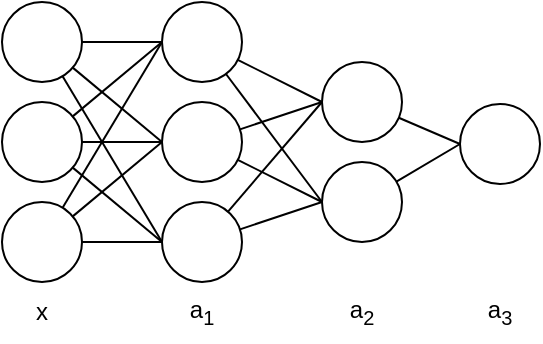 <mxfile version="18.0.2" type="device"><diagram id="9fiFgmO__VTTDNhvQMT8" name="Page-1"><mxGraphModel dx="1422" dy="719" grid="1" gridSize="10" guides="1" tooltips="1" connect="1" arrows="1" fold="1" page="1" pageScale="1" pageWidth="827" pageHeight="1169" math="0" shadow="0"><root><mxCell id="0"/><mxCell id="1" parent="0"/><mxCell id="1JTzssq4bl3NfbaDkfXz-31" style="edgeStyle=orthogonalEdgeStyle;curved=1;orthogonalLoop=1;jettySize=auto;html=1;endArrow=none;endFill=0;" edge="1" parent="1" source="1JTzssq4bl3NfbaDkfXz-19" target="1JTzssq4bl3NfbaDkfXz-23"><mxGeometry relative="1" as="geometry"/></mxCell><mxCell id="1JTzssq4bl3NfbaDkfXz-37" style="edgeStyle=none;rounded=0;orthogonalLoop=1;jettySize=auto;html=1;entryX=0;entryY=0.5;entryDx=0;entryDy=0;endArrow=none;endFill=0;" edge="1" parent="1" source="1JTzssq4bl3NfbaDkfXz-19" target="1JTzssq4bl3NfbaDkfXz-24"><mxGeometry relative="1" as="geometry"/></mxCell><mxCell id="1JTzssq4bl3NfbaDkfXz-38" style="edgeStyle=none;rounded=0;orthogonalLoop=1;jettySize=auto;html=1;entryX=0;entryY=0.5;entryDx=0;entryDy=0;endArrow=none;endFill=0;" edge="1" parent="1" source="1JTzssq4bl3NfbaDkfXz-19" target="1JTzssq4bl3NfbaDkfXz-25"><mxGeometry relative="1" as="geometry"/></mxCell><mxCell id="1JTzssq4bl3NfbaDkfXz-19" value="" style="ellipse;whiteSpace=wrap;html=1;aspect=fixed;fillColor=default;" vertex="1" parent="1"><mxGeometry x="330" y="160" width="40" height="40" as="geometry"/></mxCell><mxCell id="1JTzssq4bl3NfbaDkfXz-32" style="orthogonalLoop=1;jettySize=auto;html=1;entryX=0;entryY=0.5;entryDx=0;entryDy=0;endArrow=none;endFill=0;rounded=0;" edge="1" parent="1" source="1JTzssq4bl3NfbaDkfXz-20" target="1JTzssq4bl3NfbaDkfXz-23"><mxGeometry relative="1" as="geometry"/></mxCell><mxCell id="1JTzssq4bl3NfbaDkfXz-33" style="edgeStyle=none;rounded=0;orthogonalLoop=1;jettySize=auto;html=1;entryX=0;entryY=0.5;entryDx=0;entryDy=0;endArrow=none;endFill=0;" edge="1" parent="1" source="1JTzssq4bl3NfbaDkfXz-20" target="1JTzssq4bl3NfbaDkfXz-24"><mxGeometry relative="1" as="geometry"/></mxCell><mxCell id="1JTzssq4bl3NfbaDkfXz-34" style="edgeStyle=none;rounded=0;orthogonalLoop=1;jettySize=auto;html=1;entryX=0;entryY=0.5;entryDx=0;entryDy=0;endArrow=none;endFill=0;" edge="1" parent="1" source="1JTzssq4bl3NfbaDkfXz-20" target="1JTzssq4bl3NfbaDkfXz-25"><mxGeometry relative="1" as="geometry"/></mxCell><mxCell id="1JTzssq4bl3NfbaDkfXz-20" value="" style="ellipse;whiteSpace=wrap;html=1;aspect=fixed;fillColor=default;" vertex="1" parent="1"><mxGeometry x="330" y="210" width="40" height="40" as="geometry"/></mxCell><mxCell id="1JTzssq4bl3NfbaDkfXz-35" style="edgeStyle=none;rounded=0;orthogonalLoop=1;jettySize=auto;html=1;entryX=0;entryY=0.5;entryDx=0;entryDy=0;endArrow=none;endFill=0;" edge="1" parent="1" source="1JTzssq4bl3NfbaDkfXz-21" target="1JTzssq4bl3NfbaDkfXz-24"><mxGeometry relative="1" as="geometry"/></mxCell><mxCell id="1JTzssq4bl3NfbaDkfXz-36" style="edgeStyle=none;rounded=0;orthogonalLoop=1;jettySize=auto;html=1;entryX=0;entryY=0.5;entryDx=0;entryDy=0;endArrow=none;endFill=0;" edge="1" parent="1" source="1JTzssq4bl3NfbaDkfXz-21" target="1JTzssq4bl3NfbaDkfXz-23"><mxGeometry relative="1" as="geometry"/></mxCell><mxCell id="1JTzssq4bl3NfbaDkfXz-39" style="edgeStyle=none;rounded=0;orthogonalLoop=1;jettySize=auto;html=1;entryX=0;entryY=0.5;entryDx=0;entryDy=0;endArrow=none;endFill=0;" edge="1" parent="1" source="1JTzssq4bl3NfbaDkfXz-21" target="1JTzssq4bl3NfbaDkfXz-25"><mxGeometry relative="1" as="geometry"/></mxCell><mxCell id="1JTzssq4bl3NfbaDkfXz-21" value="" style="ellipse;whiteSpace=wrap;html=1;aspect=fixed;fillColor=default;" vertex="1" parent="1"><mxGeometry x="330" y="260" width="40" height="40" as="geometry"/></mxCell><mxCell id="1JTzssq4bl3NfbaDkfXz-40" style="edgeStyle=none;rounded=0;orthogonalLoop=1;jettySize=auto;html=1;entryX=0;entryY=0.5;entryDx=0;entryDy=0;endArrow=none;endFill=0;" edge="1" parent="1" source="1JTzssq4bl3NfbaDkfXz-23" target="1JTzssq4bl3NfbaDkfXz-27"><mxGeometry relative="1" as="geometry"/></mxCell><mxCell id="1JTzssq4bl3NfbaDkfXz-41" style="edgeStyle=none;rounded=0;orthogonalLoop=1;jettySize=auto;html=1;entryX=0;entryY=0.5;entryDx=0;entryDy=0;endArrow=none;endFill=0;" edge="1" parent="1" source="1JTzssq4bl3NfbaDkfXz-23" target="1JTzssq4bl3NfbaDkfXz-28"><mxGeometry relative="1" as="geometry"/></mxCell><mxCell id="1JTzssq4bl3NfbaDkfXz-23" value="" style="ellipse;whiteSpace=wrap;html=1;aspect=fixed;fillColor=default;" vertex="1" parent="1"><mxGeometry x="410" y="160" width="40" height="40" as="geometry"/></mxCell><mxCell id="1JTzssq4bl3NfbaDkfXz-42" style="edgeStyle=none;rounded=0;orthogonalLoop=1;jettySize=auto;html=1;entryX=0;entryY=0.5;entryDx=0;entryDy=0;endArrow=none;endFill=0;" edge="1" parent="1" source="1JTzssq4bl3NfbaDkfXz-24" target="1JTzssq4bl3NfbaDkfXz-27"><mxGeometry relative="1" as="geometry"/></mxCell><mxCell id="1JTzssq4bl3NfbaDkfXz-43" style="edgeStyle=none;rounded=0;orthogonalLoop=1;jettySize=auto;html=1;endArrow=none;endFill=0;entryX=0;entryY=0.5;entryDx=0;entryDy=0;" edge="1" parent="1" source="1JTzssq4bl3NfbaDkfXz-24" target="1JTzssq4bl3NfbaDkfXz-28"><mxGeometry relative="1" as="geometry"/></mxCell><mxCell id="1JTzssq4bl3NfbaDkfXz-24" value="" style="ellipse;whiteSpace=wrap;html=1;aspect=fixed;fillColor=default;" vertex="1" parent="1"><mxGeometry x="410" y="210" width="40" height="40" as="geometry"/></mxCell><mxCell id="1JTzssq4bl3NfbaDkfXz-44" style="edgeStyle=none;rounded=0;orthogonalLoop=1;jettySize=auto;html=1;entryX=0;entryY=0.5;entryDx=0;entryDy=0;endArrow=none;endFill=0;" edge="1" parent="1" source="1JTzssq4bl3NfbaDkfXz-25" target="1JTzssq4bl3NfbaDkfXz-27"><mxGeometry relative="1" as="geometry"/></mxCell><mxCell id="1JTzssq4bl3NfbaDkfXz-45" style="edgeStyle=none;rounded=0;orthogonalLoop=1;jettySize=auto;html=1;entryX=0;entryY=0.5;entryDx=0;entryDy=0;endArrow=none;endFill=0;" edge="1" parent="1" source="1JTzssq4bl3NfbaDkfXz-25" target="1JTzssq4bl3NfbaDkfXz-28"><mxGeometry relative="1" as="geometry"/></mxCell><mxCell id="1JTzssq4bl3NfbaDkfXz-25" value="" style="ellipse;whiteSpace=wrap;html=1;aspect=fixed;fillColor=default;" vertex="1" parent="1"><mxGeometry x="410" y="260" width="40" height="40" as="geometry"/></mxCell><mxCell id="1JTzssq4bl3NfbaDkfXz-46" style="edgeStyle=none;rounded=0;orthogonalLoop=1;jettySize=auto;html=1;entryX=0;entryY=0.5;entryDx=0;entryDy=0;endArrow=none;endFill=0;" edge="1" parent="1" source="1JTzssq4bl3NfbaDkfXz-27" target="1JTzssq4bl3NfbaDkfXz-30"><mxGeometry relative="1" as="geometry"/></mxCell><mxCell id="1JTzssq4bl3NfbaDkfXz-27" value="" style="ellipse;whiteSpace=wrap;html=1;aspect=fixed;fillColor=default;" vertex="1" parent="1"><mxGeometry x="490" y="190" width="40" height="40" as="geometry"/></mxCell><mxCell id="1JTzssq4bl3NfbaDkfXz-48" style="edgeStyle=none;rounded=0;orthogonalLoop=1;jettySize=auto;html=1;entryX=0;entryY=0.5;entryDx=0;entryDy=0;endArrow=none;endFill=0;" edge="1" parent="1" source="1JTzssq4bl3NfbaDkfXz-28" target="1JTzssq4bl3NfbaDkfXz-30"><mxGeometry relative="1" as="geometry"/></mxCell><mxCell id="1JTzssq4bl3NfbaDkfXz-28" value="" style="ellipse;whiteSpace=wrap;html=1;aspect=fixed;fillColor=default;" vertex="1" parent="1"><mxGeometry x="490" y="240" width="40" height="40" as="geometry"/></mxCell><mxCell id="1JTzssq4bl3NfbaDkfXz-30" value="" style="ellipse;whiteSpace=wrap;html=1;aspect=fixed;fillColor=default;" vertex="1" parent="1"><mxGeometry x="559" y="211" width="40" height="40" as="geometry"/></mxCell><mxCell id="1JTzssq4bl3NfbaDkfXz-49" value="x" style="text;html=1;strokeColor=none;fillColor=none;align=center;verticalAlign=middle;whiteSpace=wrap;rounded=0;" vertex="1" parent="1"><mxGeometry x="335" y="300" width="30" height="30" as="geometry"/></mxCell><mxCell id="1JTzssq4bl3NfbaDkfXz-50" value="a&lt;sub&gt;1&lt;/sub&gt;" style="text;html=1;strokeColor=none;fillColor=none;align=center;verticalAlign=middle;whiteSpace=wrap;rounded=0;" vertex="1" parent="1"><mxGeometry x="415" y="300" width="30" height="30" as="geometry"/></mxCell><mxCell id="1JTzssq4bl3NfbaDkfXz-51" value="a&lt;sub&gt;2&lt;/sub&gt;" style="text;html=1;strokeColor=none;fillColor=none;align=center;verticalAlign=middle;whiteSpace=wrap;rounded=0;" vertex="1" parent="1"><mxGeometry x="495" y="300" width="30" height="30" as="geometry"/></mxCell><mxCell id="1JTzssq4bl3NfbaDkfXz-52" value="a&lt;sub&gt;3&lt;/sub&gt;" style="text;html=1;strokeColor=none;fillColor=none;align=center;verticalAlign=middle;whiteSpace=wrap;rounded=0;" vertex="1" parent="1"><mxGeometry x="564" y="300" width="30" height="30" as="geometry"/></mxCell></root></mxGraphModel></diagram></mxfile>